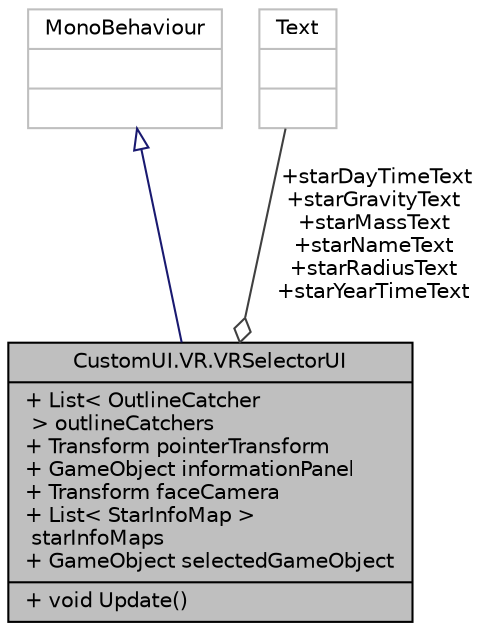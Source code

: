 digraph "CustomUI.VR.VRSelectorUI"
{
 // INTERACTIVE_SVG=YES
 // LATEX_PDF_SIZE
  edge [fontname="Helvetica",fontsize="10",labelfontname="Helvetica",labelfontsize="10"];
  node [fontname="Helvetica",fontsize="10",shape=record];
  Node1 [label="{CustomUI.VR.VRSelectorUI\n|+ List\< OutlineCatcher\l \> outlineCatchers\l+ Transform pointerTransform\l+ GameObject informationPanel\l+ Transform faceCamera\l+ List\< StarInfoMap \>\l starInfoMaps\l+ GameObject selectedGameObject\l|+ void Update()\l}",height=0.2,width=0.4,color="black", fillcolor="grey75", style="filled", fontcolor="black",tooltip=" "];
  Node2 -> Node1 [dir="back",color="midnightblue",fontsize="10",style="solid",arrowtail="onormal",fontname="Helvetica"];
  Node2 [label="{MonoBehaviour\n||}",height=0.2,width=0.4,color="grey75", fillcolor="white", style="filled",tooltip=" "];
  Node3 -> Node1 [color="grey25",fontsize="10",style="solid",label=" +starDayTimeText\n+starGravityText\n+starMassText\n+starNameText\n+starRadiusText\n+starYearTimeText" ,arrowhead="odiamond",fontname="Helvetica"];
  Node3 [label="{Text\n||}",height=0.2,width=0.4,color="grey75", fillcolor="white", style="filled",tooltip=" "];
}
